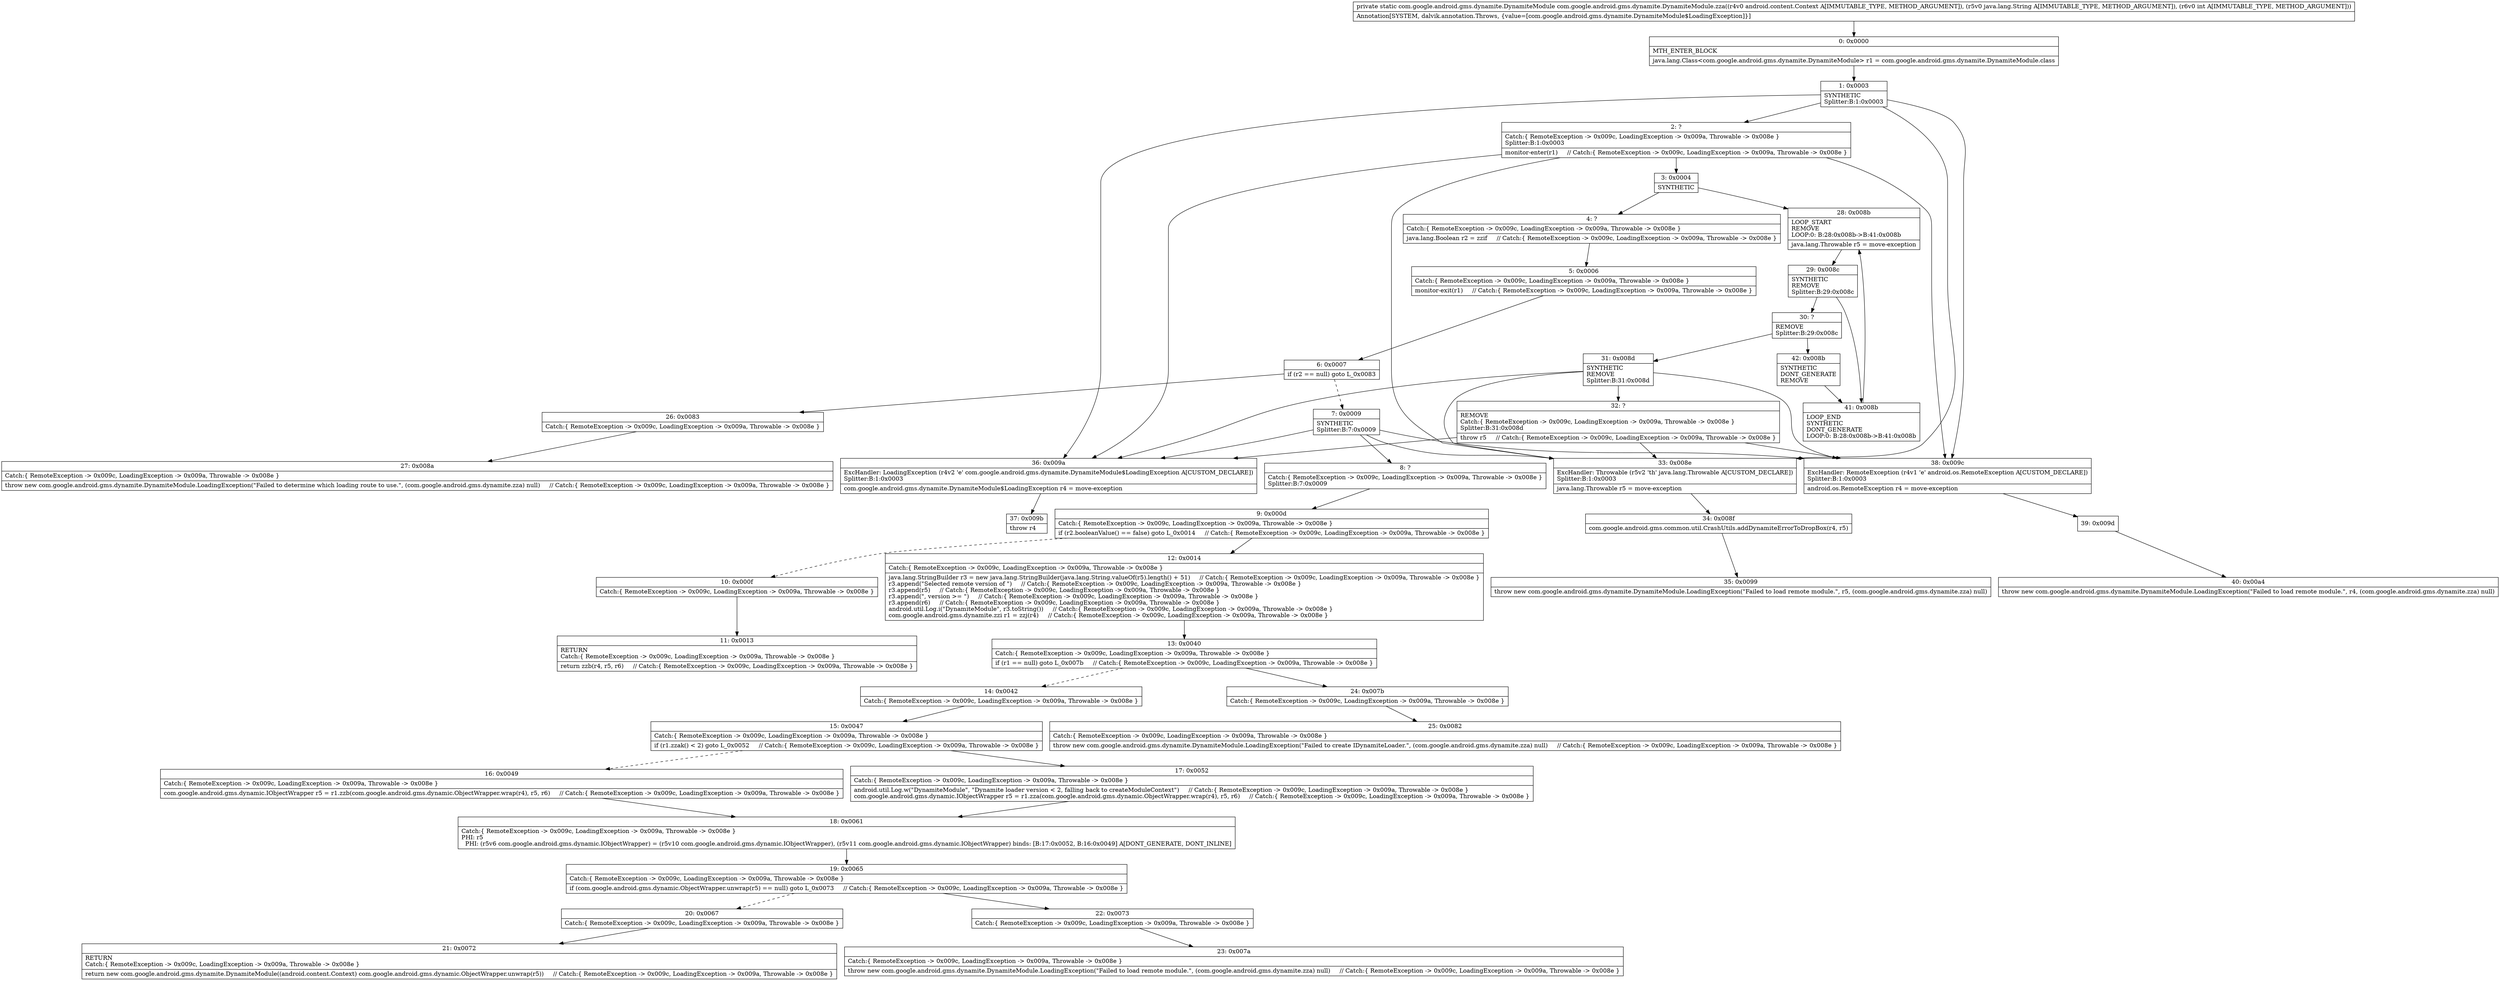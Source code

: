 digraph "CFG forcom.google.android.gms.dynamite.DynamiteModule.zza(Landroid\/content\/Context;Ljava\/lang\/String;I)Lcom\/google\/android\/gms\/dynamite\/DynamiteModule;" {
Node_0 [shape=record,label="{0\:\ 0x0000|MTH_ENTER_BLOCK\l|java.lang.Class\<com.google.android.gms.dynamite.DynamiteModule\> r1 = com.google.android.gms.dynamite.DynamiteModule.class\l}"];
Node_1 [shape=record,label="{1\:\ 0x0003|SYNTHETIC\lSplitter:B:1:0x0003\l}"];
Node_2 [shape=record,label="{2\:\ ?|Catch:\{ RemoteException \-\> 0x009c, LoadingException \-\> 0x009a, Throwable \-\> 0x008e \}\lSplitter:B:1:0x0003\l|monitor\-enter(r1)     \/\/ Catch:\{ RemoteException \-\> 0x009c, LoadingException \-\> 0x009a, Throwable \-\> 0x008e \}\l}"];
Node_3 [shape=record,label="{3\:\ 0x0004|SYNTHETIC\l}"];
Node_4 [shape=record,label="{4\:\ ?|Catch:\{ RemoteException \-\> 0x009c, LoadingException \-\> 0x009a, Throwable \-\> 0x008e \}\l|java.lang.Boolean r2 = zzif     \/\/ Catch:\{ RemoteException \-\> 0x009c, LoadingException \-\> 0x009a, Throwable \-\> 0x008e \}\l}"];
Node_5 [shape=record,label="{5\:\ 0x0006|Catch:\{ RemoteException \-\> 0x009c, LoadingException \-\> 0x009a, Throwable \-\> 0x008e \}\l|monitor\-exit(r1)     \/\/ Catch:\{ RemoteException \-\> 0x009c, LoadingException \-\> 0x009a, Throwable \-\> 0x008e \}\l}"];
Node_6 [shape=record,label="{6\:\ 0x0007|if (r2 == null) goto L_0x0083\l}"];
Node_7 [shape=record,label="{7\:\ 0x0009|SYNTHETIC\lSplitter:B:7:0x0009\l}"];
Node_8 [shape=record,label="{8\:\ ?|Catch:\{ RemoteException \-\> 0x009c, LoadingException \-\> 0x009a, Throwable \-\> 0x008e \}\lSplitter:B:7:0x0009\l}"];
Node_9 [shape=record,label="{9\:\ 0x000d|Catch:\{ RemoteException \-\> 0x009c, LoadingException \-\> 0x009a, Throwable \-\> 0x008e \}\l|if (r2.booleanValue() == false) goto L_0x0014     \/\/ Catch:\{ RemoteException \-\> 0x009c, LoadingException \-\> 0x009a, Throwable \-\> 0x008e \}\l}"];
Node_10 [shape=record,label="{10\:\ 0x000f|Catch:\{ RemoteException \-\> 0x009c, LoadingException \-\> 0x009a, Throwable \-\> 0x008e \}\l}"];
Node_11 [shape=record,label="{11\:\ 0x0013|RETURN\lCatch:\{ RemoteException \-\> 0x009c, LoadingException \-\> 0x009a, Throwable \-\> 0x008e \}\l|return zzb(r4, r5, r6)     \/\/ Catch:\{ RemoteException \-\> 0x009c, LoadingException \-\> 0x009a, Throwable \-\> 0x008e \}\l}"];
Node_12 [shape=record,label="{12\:\ 0x0014|Catch:\{ RemoteException \-\> 0x009c, LoadingException \-\> 0x009a, Throwable \-\> 0x008e \}\l|java.lang.StringBuilder r3 = new java.lang.StringBuilder(java.lang.String.valueOf(r5).length() + 51)     \/\/ Catch:\{ RemoteException \-\> 0x009c, LoadingException \-\> 0x009a, Throwable \-\> 0x008e \}\lr3.append(\"Selected remote version of \")     \/\/ Catch:\{ RemoteException \-\> 0x009c, LoadingException \-\> 0x009a, Throwable \-\> 0x008e \}\lr3.append(r5)     \/\/ Catch:\{ RemoteException \-\> 0x009c, LoadingException \-\> 0x009a, Throwable \-\> 0x008e \}\lr3.append(\", version \>= \")     \/\/ Catch:\{ RemoteException \-\> 0x009c, LoadingException \-\> 0x009a, Throwable \-\> 0x008e \}\lr3.append(r6)     \/\/ Catch:\{ RemoteException \-\> 0x009c, LoadingException \-\> 0x009a, Throwable \-\> 0x008e \}\landroid.util.Log.i(\"DynamiteModule\", r3.toString())     \/\/ Catch:\{ RemoteException \-\> 0x009c, LoadingException \-\> 0x009a, Throwable \-\> 0x008e \}\lcom.google.android.gms.dynamite.zzi r1 = zzj(r4)     \/\/ Catch:\{ RemoteException \-\> 0x009c, LoadingException \-\> 0x009a, Throwable \-\> 0x008e \}\l}"];
Node_13 [shape=record,label="{13\:\ 0x0040|Catch:\{ RemoteException \-\> 0x009c, LoadingException \-\> 0x009a, Throwable \-\> 0x008e \}\l|if (r1 == null) goto L_0x007b     \/\/ Catch:\{ RemoteException \-\> 0x009c, LoadingException \-\> 0x009a, Throwable \-\> 0x008e \}\l}"];
Node_14 [shape=record,label="{14\:\ 0x0042|Catch:\{ RemoteException \-\> 0x009c, LoadingException \-\> 0x009a, Throwable \-\> 0x008e \}\l}"];
Node_15 [shape=record,label="{15\:\ 0x0047|Catch:\{ RemoteException \-\> 0x009c, LoadingException \-\> 0x009a, Throwable \-\> 0x008e \}\l|if (r1.zzak() \< 2) goto L_0x0052     \/\/ Catch:\{ RemoteException \-\> 0x009c, LoadingException \-\> 0x009a, Throwable \-\> 0x008e \}\l}"];
Node_16 [shape=record,label="{16\:\ 0x0049|Catch:\{ RemoteException \-\> 0x009c, LoadingException \-\> 0x009a, Throwable \-\> 0x008e \}\l|com.google.android.gms.dynamic.IObjectWrapper r5 = r1.zzb(com.google.android.gms.dynamic.ObjectWrapper.wrap(r4), r5, r6)     \/\/ Catch:\{ RemoteException \-\> 0x009c, LoadingException \-\> 0x009a, Throwable \-\> 0x008e \}\l}"];
Node_17 [shape=record,label="{17\:\ 0x0052|Catch:\{ RemoteException \-\> 0x009c, LoadingException \-\> 0x009a, Throwable \-\> 0x008e \}\l|android.util.Log.w(\"DynamiteModule\", \"Dynamite loader version \< 2, falling back to createModuleContext\")     \/\/ Catch:\{ RemoteException \-\> 0x009c, LoadingException \-\> 0x009a, Throwable \-\> 0x008e \}\lcom.google.android.gms.dynamic.IObjectWrapper r5 = r1.zza(com.google.android.gms.dynamic.ObjectWrapper.wrap(r4), r5, r6)     \/\/ Catch:\{ RemoteException \-\> 0x009c, LoadingException \-\> 0x009a, Throwable \-\> 0x008e \}\l}"];
Node_18 [shape=record,label="{18\:\ 0x0061|Catch:\{ RemoteException \-\> 0x009c, LoadingException \-\> 0x009a, Throwable \-\> 0x008e \}\lPHI: r5 \l  PHI: (r5v6 com.google.android.gms.dynamic.IObjectWrapper) = (r5v10 com.google.android.gms.dynamic.IObjectWrapper), (r5v11 com.google.android.gms.dynamic.IObjectWrapper) binds: [B:17:0x0052, B:16:0x0049] A[DONT_GENERATE, DONT_INLINE]\l}"];
Node_19 [shape=record,label="{19\:\ 0x0065|Catch:\{ RemoteException \-\> 0x009c, LoadingException \-\> 0x009a, Throwable \-\> 0x008e \}\l|if (com.google.android.gms.dynamic.ObjectWrapper.unwrap(r5) == null) goto L_0x0073     \/\/ Catch:\{ RemoteException \-\> 0x009c, LoadingException \-\> 0x009a, Throwable \-\> 0x008e \}\l}"];
Node_20 [shape=record,label="{20\:\ 0x0067|Catch:\{ RemoteException \-\> 0x009c, LoadingException \-\> 0x009a, Throwable \-\> 0x008e \}\l}"];
Node_21 [shape=record,label="{21\:\ 0x0072|RETURN\lCatch:\{ RemoteException \-\> 0x009c, LoadingException \-\> 0x009a, Throwable \-\> 0x008e \}\l|return new com.google.android.gms.dynamite.DynamiteModule((android.content.Context) com.google.android.gms.dynamic.ObjectWrapper.unwrap(r5))     \/\/ Catch:\{ RemoteException \-\> 0x009c, LoadingException \-\> 0x009a, Throwable \-\> 0x008e \}\l}"];
Node_22 [shape=record,label="{22\:\ 0x0073|Catch:\{ RemoteException \-\> 0x009c, LoadingException \-\> 0x009a, Throwable \-\> 0x008e \}\l}"];
Node_23 [shape=record,label="{23\:\ 0x007a|Catch:\{ RemoteException \-\> 0x009c, LoadingException \-\> 0x009a, Throwable \-\> 0x008e \}\l|throw new com.google.android.gms.dynamite.DynamiteModule.LoadingException(\"Failed to load remote module.\", (com.google.android.gms.dynamite.zza) null)     \/\/ Catch:\{ RemoteException \-\> 0x009c, LoadingException \-\> 0x009a, Throwable \-\> 0x008e \}\l}"];
Node_24 [shape=record,label="{24\:\ 0x007b|Catch:\{ RemoteException \-\> 0x009c, LoadingException \-\> 0x009a, Throwable \-\> 0x008e \}\l}"];
Node_25 [shape=record,label="{25\:\ 0x0082|Catch:\{ RemoteException \-\> 0x009c, LoadingException \-\> 0x009a, Throwable \-\> 0x008e \}\l|throw new com.google.android.gms.dynamite.DynamiteModule.LoadingException(\"Failed to create IDynamiteLoader.\", (com.google.android.gms.dynamite.zza) null)     \/\/ Catch:\{ RemoteException \-\> 0x009c, LoadingException \-\> 0x009a, Throwable \-\> 0x008e \}\l}"];
Node_26 [shape=record,label="{26\:\ 0x0083|Catch:\{ RemoteException \-\> 0x009c, LoadingException \-\> 0x009a, Throwable \-\> 0x008e \}\l}"];
Node_27 [shape=record,label="{27\:\ 0x008a|Catch:\{ RemoteException \-\> 0x009c, LoadingException \-\> 0x009a, Throwable \-\> 0x008e \}\l|throw new com.google.android.gms.dynamite.DynamiteModule.LoadingException(\"Failed to determine which loading route to use.\", (com.google.android.gms.dynamite.zza) null)     \/\/ Catch:\{ RemoteException \-\> 0x009c, LoadingException \-\> 0x009a, Throwable \-\> 0x008e \}\l}"];
Node_28 [shape=record,label="{28\:\ 0x008b|LOOP_START\lREMOVE\lLOOP:0: B:28:0x008b\-\>B:41:0x008b\l|java.lang.Throwable r5 = move\-exception\l}"];
Node_29 [shape=record,label="{29\:\ 0x008c|SYNTHETIC\lREMOVE\lSplitter:B:29:0x008c\l}"];
Node_30 [shape=record,label="{30\:\ ?|REMOVE\lSplitter:B:29:0x008c\l}"];
Node_31 [shape=record,label="{31\:\ 0x008d|SYNTHETIC\lREMOVE\lSplitter:B:31:0x008d\l}"];
Node_32 [shape=record,label="{32\:\ ?|REMOVE\lCatch:\{ RemoteException \-\> 0x009c, LoadingException \-\> 0x009a, Throwable \-\> 0x008e \}\lSplitter:B:31:0x008d\l|throw r5     \/\/ Catch:\{ RemoteException \-\> 0x009c, LoadingException \-\> 0x009a, Throwable \-\> 0x008e \}\l}"];
Node_33 [shape=record,label="{33\:\ 0x008e|ExcHandler: Throwable (r5v2 'th' java.lang.Throwable A[CUSTOM_DECLARE])\lSplitter:B:1:0x0003\l|java.lang.Throwable r5 = move\-exception\l}"];
Node_34 [shape=record,label="{34\:\ 0x008f|com.google.android.gms.common.util.CrashUtils.addDynamiteErrorToDropBox(r4, r5)\l}"];
Node_35 [shape=record,label="{35\:\ 0x0099|throw new com.google.android.gms.dynamite.DynamiteModule.LoadingException(\"Failed to load remote module.\", r5, (com.google.android.gms.dynamite.zza) null)\l}"];
Node_36 [shape=record,label="{36\:\ 0x009a|ExcHandler: LoadingException (r4v2 'e' com.google.android.gms.dynamite.DynamiteModule$LoadingException A[CUSTOM_DECLARE])\lSplitter:B:1:0x0003\l|com.google.android.gms.dynamite.DynamiteModule$LoadingException r4 = move\-exception\l}"];
Node_37 [shape=record,label="{37\:\ 0x009b|throw r4\l}"];
Node_38 [shape=record,label="{38\:\ 0x009c|ExcHandler: RemoteException (r4v1 'e' android.os.RemoteException A[CUSTOM_DECLARE])\lSplitter:B:1:0x0003\l|android.os.RemoteException r4 = move\-exception\l}"];
Node_39 [shape=record,label="{39\:\ 0x009d}"];
Node_40 [shape=record,label="{40\:\ 0x00a4|throw new com.google.android.gms.dynamite.DynamiteModule.LoadingException(\"Failed to load remote module.\", r4, (com.google.android.gms.dynamite.zza) null)\l}"];
Node_41 [shape=record,label="{41\:\ 0x008b|LOOP_END\lSYNTHETIC\lDONT_GENERATE\lLOOP:0: B:28:0x008b\-\>B:41:0x008b\l}"];
Node_42 [shape=record,label="{42\:\ 0x008b|SYNTHETIC\lDONT_GENERATE\lREMOVE\l}"];
MethodNode[shape=record,label="{private static com.google.android.gms.dynamite.DynamiteModule com.google.android.gms.dynamite.DynamiteModule.zza((r4v0 android.content.Context A[IMMUTABLE_TYPE, METHOD_ARGUMENT]), (r5v0 java.lang.String A[IMMUTABLE_TYPE, METHOD_ARGUMENT]), (r6v0 int A[IMMUTABLE_TYPE, METHOD_ARGUMENT]))  | Annotation[SYSTEM, dalvik.annotation.Throws, \{value=[com.google.android.gms.dynamite.DynamiteModule$LoadingException]\}]\l}"];
MethodNode -> Node_0;
Node_0 -> Node_1;
Node_1 -> Node_2;
Node_1 -> Node_38;
Node_1 -> Node_36;
Node_1 -> Node_33;
Node_2 -> Node_3;
Node_2 -> Node_38;
Node_2 -> Node_36;
Node_2 -> Node_33;
Node_3 -> Node_4;
Node_3 -> Node_28;
Node_4 -> Node_5;
Node_5 -> Node_6;
Node_6 -> Node_7[style=dashed];
Node_6 -> Node_26;
Node_7 -> Node_8;
Node_7 -> Node_38;
Node_7 -> Node_36;
Node_7 -> Node_33;
Node_8 -> Node_9;
Node_9 -> Node_10[style=dashed];
Node_9 -> Node_12;
Node_10 -> Node_11;
Node_12 -> Node_13;
Node_13 -> Node_14[style=dashed];
Node_13 -> Node_24;
Node_14 -> Node_15;
Node_15 -> Node_16[style=dashed];
Node_15 -> Node_17;
Node_16 -> Node_18;
Node_17 -> Node_18;
Node_18 -> Node_19;
Node_19 -> Node_20[style=dashed];
Node_19 -> Node_22;
Node_20 -> Node_21;
Node_22 -> Node_23;
Node_24 -> Node_25;
Node_26 -> Node_27;
Node_28 -> Node_29;
Node_29 -> Node_30;
Node_29 -> Node_41;
Node_30 -> Node_31;
Node_30 -> Node_42;
Node_31 -> Node_32;
Node_31 -> Node_38;
Node_31 -> Node_36;
Node_31 -> Node_33;
Node_32 -> Node_38;
Node_32 -> Node_36;
Node_32 -> Node_33;
Node_33 -> Node_34;
Node_34 -> Node_35;
Node_36 -> Node_37;
Node_38 -> Node_39;
Node_39 -> Node_40;
Node_41 -> Node_28;
Node_42 -> Node_41;
}

